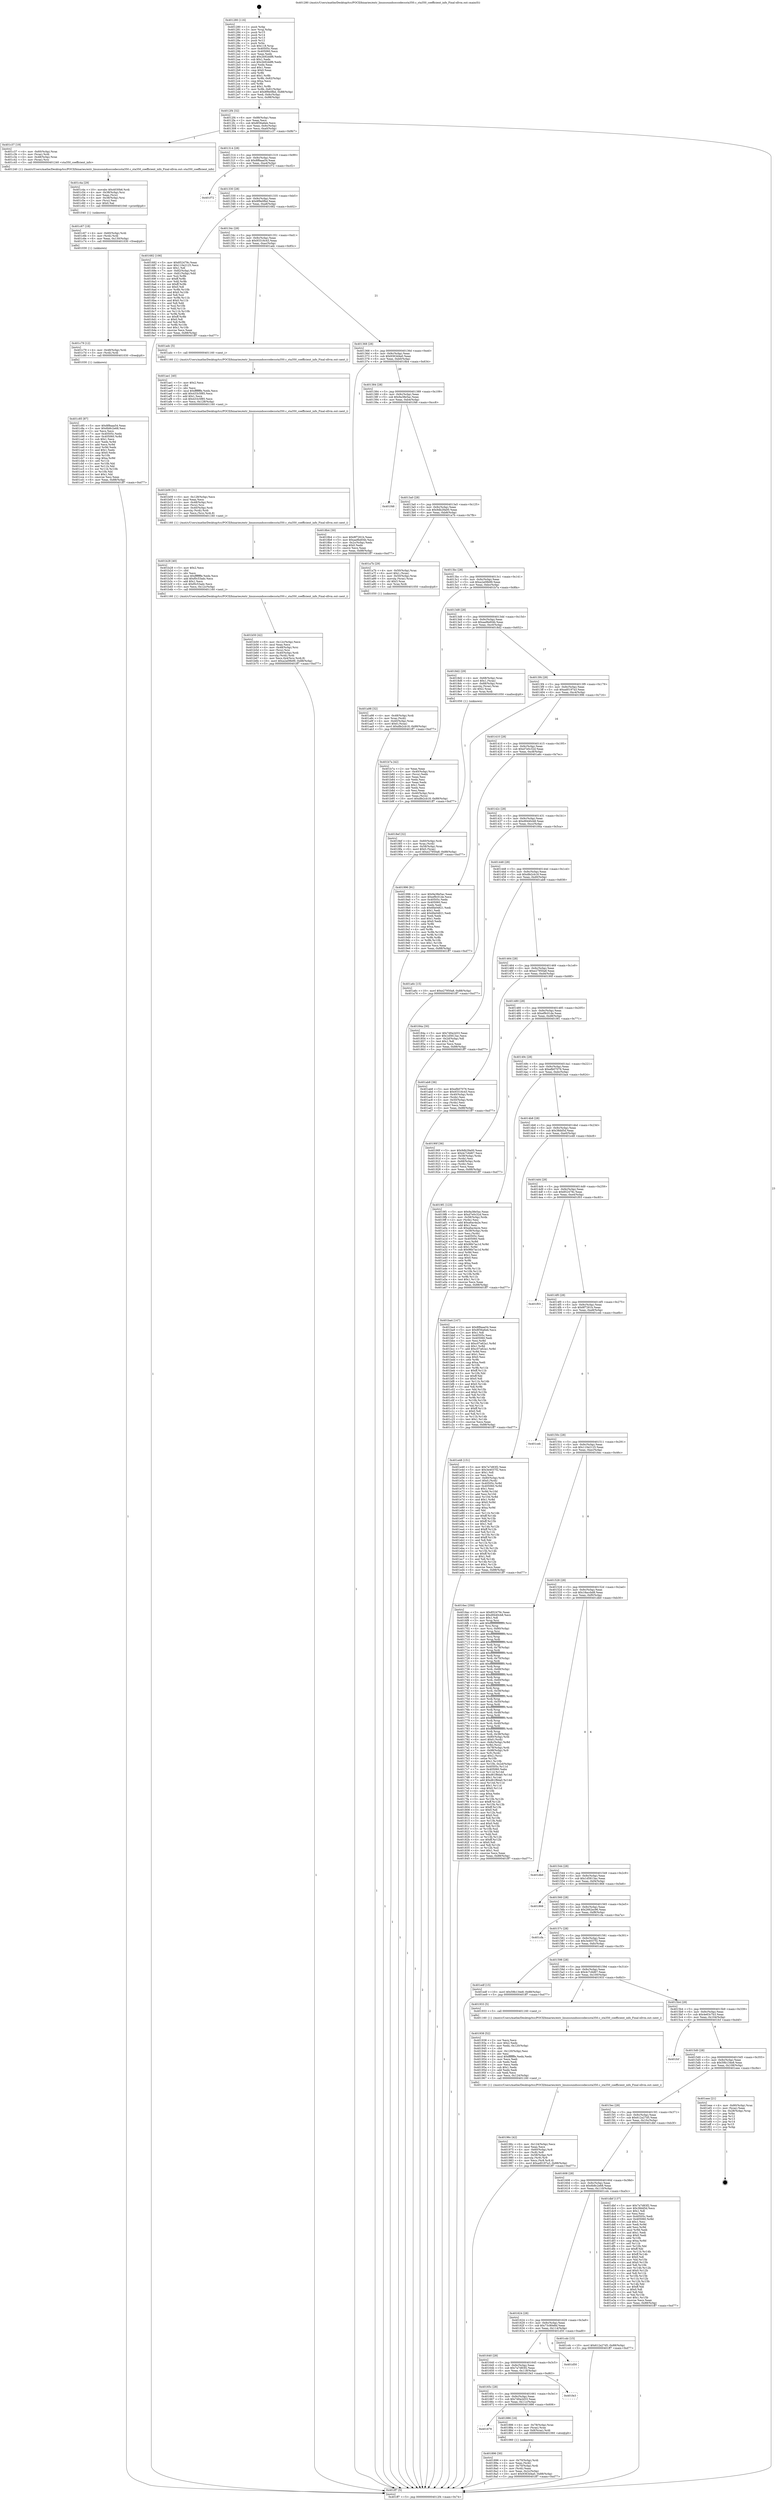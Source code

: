 digraph "0x401280" {
  label = "0x401280 (/mnt/c/Users/mathe/Desktop/tcc/POCII/binaries/extr_linuxsoundsoccodecssta350.c_sta350_coefficient_info_Final-ollvm.out::main(0))"
  labelloc = "t"
  node[shape=record]

  Entry [label="",width=0.3,height=0.3,shape=circle,fillcolor=black,style=filled]
  "0x4012f4" [label="{
     0x4012f4 [32]\l
     | [instrs]\l
     &nbsp;&nbsp;0x4012f4 \<+6\>: mov -0x88(%rbp),%eax\l
     &nbsp;&nbsp;0x4012fa \<+2\>: mov %eax,%ecx\l
     &nbsp;&nbsp;0x4012fc \<+6\>: sub $0x8f36a6eb,%ecx\l
     &nbsp;&nbsp;0x401302 \<+6\>: mov %eax,-0x9c(%rbp)\l
     &nbsp;&nbsp;0x401308 \<+6\>: mov %ecx,-0xa0(%rbp)\l
     &nbsp;&nbsp;0x40130e \<+6\>: je 0000000000401c37 \<main+0x9b7\>\l
  }"]
  "0x401c37" [label="{
     0x401c37 [19]\l
     | [instrs]\l
     &nbsp;&nbsp;0x401c37 \<+4\>: mov -0x60(%rbp),%rax\l
     &nbsp;&nbsp;0x401c3b \<+3\>: mov (%rax),%rdi\l
     &nbsp;&nbsp;0x401c3e \<+4\>: mov -0x48(%rbp),%rax\l
     &nbsp;&nbsp;0x401c42 \<+3\>: mov (%rax),%rsi\l
     &nbsp;&nbsp;0x401c45 \<+5\>: call 0000000000401240 \<sta350_coefficient_info\>\l
     | [calls]\l
     &nbsp;&nbsp;0x401240 \{1\} (/mnt/c/Users/mathe/Desktop/tcc/POCII/binaries/extr_linuxsoundsoccodecssta350.c_sta350_coefficient_info_Final-ollvm.out::sta350_coefficient_info)\l
  }"]
  "0x401314" [label="{
     0x401314 [28]\l
     | [instrs]\l
     &nbsp;&nbsp;0x401314 \<+5\>: jmp 0000000000401319 \<main+0x99\>\l
     &nbsp;&nbsp;0x401319 \<+6\>: mov -0x9c(%rbp),%eax\l
     &nbsp;&nbsp;0x40131f \<+5\>: sub $0x8f8aaa54,%eax\l
     &nbsp;&nbsp;0x401324 \<+6\>: mov %eax,-0xa4(%rbp)\l
     &nbsp;&nbsp;0x40132a \<+6\>: je 0000000000401f72 \<main+0xcf2\>\l
  }"]
  Exit [label="",width=0.3,height=0.3,shape=circle,fillcolor=black,style=filled,peripheries=2]
  "0x401f72" [label="{
     0x401f72\l
  }", style=dashed]
  "0x401330" [label="{
     0x401330 [28]\l
     | [instrs]\l
     &nbsp;&nbsp;0x401330 \<+5\>: jmp 0000000000401335 \<main+0xb5\>\l
     &nbsp;&nbsp;0x401335 \<+6\>: mov -0x9c(%rbp),%eax\l
     &nbsp;&nbsp;0x40133b \<+5\>: sub $0x8f9e0fbd,%eax\l
     &nbsp;&nbsp;0x401340 \<+6\>: mov %eax,-0xa8(%rbp)\l
     &nbsp;&nbsp;0x401346 \<+6\>: je 0000000000401682 \<main+0x402\>\l
  }"]
  "0x401c85" [label="{
     0x401c85 [87]\l
     | [instrs]\l
     &nbsp;&nbsp;0x401c85 \<+5\>: mov $0x8f8aaa54,%eax\l
     &nbsp;&nbsp;0x401c8a \<+5\>: mov $0x6b8c2e68,%esi\l
     &nbsp;&nbsp;0x401c8f \<+2\>: xor %ecx,%ecx\l
     &nbsp;&nbsp;0x401c91 \<+7\>: mov 0x40505c,%edx\l
     &nbsp;&nbsp;0x401c98 \<+8\>: mov 0x405060,%r8d\l
     &nbsp;&nbsp;0x401ca0 \<+3\>: sub $0x1,%ecx\l
     &nbsp;&nbsp;0x401ca3 \<+3\>: mov %edx,%r9d\l
     &nbsp;&nbsp;0x401ca6 \<+3\>: add %ecx,%r9d\l
     &nbsp;&nbsp;0x401ca9 \<+4\>: imul %r9d,%edx\l
     &nbsp;&nbsp;0x401cad \<+3\>: and $0x1,%edx\l
     &nbsp;&nbsp;0x401cb0 \<+3\>: cmp $0x0,%edx\l
     &nbsp;&nbsp;0x401cb3 \<+4\>: sete %r10b\l
     &nbsp;&nbsp;0x401cb7 \<+4\>: cmp $0xa,%r8d\l
     &nbsp;&nbsp;0x401cbb \<+4\>: setl %r11b\l
     &nbsp;&nbsp;0x401cbf \<+3\>: mov %r10b,%bl\l
     &nbsp;&nbsp;0x401cc2 \<+3\>: and %r11b,%bl\l
     &nbsp;&nbsp;0x401cc5 \<+3\>: xor %r11b,%r10b\l
     &nbsp;&nbsp;0x401cc8 \<+3\>: or %r10b,%bl\l
     &nbsp;&nbsp;0x401ccb \<+3\>: test $0x1,%bl\l
     &nbsp;&nbsp;0x401cce \<+3\>: cmovne %esi,%eax\l
     &nbsp;&nbsp;0x401cd1 \<+6\>: mov %eax,-0x88(%rbp)\l
     &nbsp;&nbsp;0x401cd7 \<+5\>: jmp 0000000000401ff7 \<main+0xd77\>\l
  }"]
  "0x401682" [label="{
     0x401682 [106]\l
     | [instrs]\l
     &nbsp;&nbsp;0x401682 \<+5\>: mov $0x852479c,%eax\l
     &nbsp;&nbsp;0x401687 \<+5\>: mov $0x110e2125,%ecx\l
     &nbsp;&nbsp;0x40168c \<+2\>: mov $0x1,%dl\l
     &nbsp;&nbsp;0x40168e \<+7\>: mov -0x82(%rbp),%sil\l
     &nbsp;&nbsp;0x401695 \<+7\>: mov -0x81(%rbp),%dil\l
     &nbsp;&nbsp;0x40169c \<+3\>: mov %sil,%r8b\l
     &nbsp;&nbsp;0x40169f \<+4\>: xor $0xff,%r8b\l
     &nbsp;&nbsp;0x4016a3 \<+3\>: mov %dil,%r9b\l
     &nbsp;&nbsp;0x4016a6 \<+4\>: xor $0xff,%r9b\l
     &nbsp;&nbsp;0x4016aa \<+3\>: xor $0x0,%dl\l
     &nbsp;&nbsp;0x4016ad \<+3\>: mov %r8b,%r10b\l
     &nbsp;&nbsp;0x4016b0 \<+4\>: and $0x0,%r10b\l
     &nbsp;&nbsp;0x4016b4 \<+3\>: and %dl,%sil\l
     &nbsp;&nbsp;0x4016b7 \<+3\>: mov %r9b,%r11b\l
     &nbsp;&nbsp;0x4016ba \<+4\>: and $0x0,%r11b\l
     &nbsp;&nbsp;0x4016be \<+3\>: and %dl,%dil\l
     &nbsp;&nbsp;0x4016c1 \<+3\>: or %sil,%r10b\l
     &nbsp;&nbsp;0x4016c4 \<+3\>: or %dil,%r11b\l
     &nbsp;&nbsp;0x4016c7 \<+3\>: xor %r11b,%r10b\l
     &nbsp;&nbsp;0x4016ca \<+3\>: or %r9b,%r8b\l
     &nbsp;&nbsp;0x4016cd \<+4\>: xor $0xff,%r8b\l
     &nbsp;&nbsp;0x4016d1 \<+3\>: or $0x0,%dl\l
     &nbsp;&nbsp;0x4016d4 \<+3\>: and %dl,%r8b\l
     &nbsp;&nbsp;0x4016d7 \<+3\>: or %r8b,%r10b\l
     &nbsp;&nbsp;0x4016da \<+4\>: test $0x1,%r10b\l
     &nbsp;&nbsp;0x4016de \<+3\>: cmovne %ecx,%eax\l
     &nbsp;&nbsp;0x4016e1 \<+6\>: mov %eax,-0x88(%rbp)\l
     &nbsp;&nbsp;0x4016e7 \<+5\>: jmp 0000000000401ff7 \<main+0xd77\>\l
  }"]
  "0x40134c" [label="{
     0x40134c [28]\l
     | [instrs]\l
     &nbsp;&nbsp;0x40134c \<+5\>: jmp 0000000000401351 \<main+0xd1\>\l
     &nbsp;&nbsp;0x401351 \<+6\>: mov -0x9c(%rbp),%eax\l
     &nbsp;&nbsp;0x401357 \<+5\>: sub $0x93316c43,%eax\l
     &nbsp;&nbsp;0x40135c \<+6\>: mov %eax,-0xac(%rbp)\l
     &nbsp;&nbsp;0x401362 \<+6\>: je 0000000000401adc \<main+0x85c\>\l
  }"]
  "0x401ff7" [label="{
     0x401ff7 [5]\l
     | [instrs]\l
     &nbsp;&nbsp;0x401ff7 \<+5\>: jmp 00000000004012f4 \<main+0x74\>\l
  }"]
  "0x401280" [label="{
     0x401280 [116]\l
     | [instrs]\l
     &nbsp;&nbsp;0x401280 \<+1\>: push %rbp\l
     &nbsp;&nbsp;0x401281 \<+3\>: mov %rsp,%rbp\l
     &nbsp;&nbsp;0x401284 \<+2\>: push %r15\l
     &nbsp;&nbsp;0x401286 \<+2\>: push %r14\l
     &nbsp;&nbsp;0x401288 \<+2\>: push %r13\l
     &nbsp;&nbsp;0x40128a \<+2\>: push %r12\l
     &nbsp;&nbsp;0x40128c \<+1\>: push %rbx\l
     &nbsp;&nbsp;0x40128d \<+7\>: sub $0x118,%rsp\l
     &nbsp;&nbsp;0x401294 \<+7\>: mov 0x40505c,%eax\l
     &nbsp;&nbsp;0x40129b \<+7\>: mov 0x405060,%ecx\l
     &nbsp;&nbsp;0x4012a2 \<+2\>: mov %eax,%edx\l
     &nbsp;&nbsp;0x4012a4 \<+6\>: add $0x2b92ddf6,%edx\l
     &nbsp;&nbsp;0x4012aa \<+3\>: sub $0x1,%edx\l
     &nbsp;&nbsp;0x4012ad \<+6\>: sub $0x2b92ddf6,%edx\l
     &nbsp;&nbsp;0x4012b3 \<+3\>: imul %edx,%eax\l
     &nbsp;&nbsp;0x4012b6 \<+3\>: and $0x1,%eax\l
     &nbsp;&nbsp;0x4012b9 \<+3\>: cmp $0x0,%eax\l
     &nbsp;&nbsp;0x4012bc \<+4\>: sete %r8b\l
     &nbsp;&nbsp;0x4012c0 \<+4\>: and $0x1,%r8b\l
     &nbsp;&nbsp;0x4012c4 \<+7\>: mov %r8b,-0x82(%rbp)\l
     &nbsp;&nbsp;0x4012cb \<+3\>: cmp $0xa,%ecx\l
     &nbsp;&nbsp;0x4012ce \<+4\>: setl %r8b\l
     &nbsp;&nbsp;0x4012d2 \<+4\>: and $0x1,%r8b\l
     &nbsp;&nbsp;0x4012d6 \<+7\>: mov %r8b,-0x81(%rbp)\l
     &nbsp;&nbsp;0x4012dd \<+10\>: movl $0x8f9e0fbd,-0x88(%rbp)\l
     &nbsp;&nbsp;0x4012e7 \<+6\>: mov %edi,-0x8c(%rbp)\l
     &nbsp;&nbsp;0x4012ed \<+7\>: mov %rsi,-0x98(%rbp)\l
  }"]
  "0x401c79" [label="{
     0x401c79 [12]\l
     | [instrs]\l
     &nbsp;&nbsp;0x401c79 \<+4\>: mov -0x48(%rbp),%rdi\l
     &nbsp;&nbsp;0x401c7d \<+3\>: mov (%rdi),%rdi\l
     &nbsp;&nbsp;0x401c80 \<+5\>: call 0000000000401030 \<free@plt\>\l
     | [calls]\l
     &nbsp;&nbsp;0x401030 \{1\} (unknown)\l
  }"]
  "0x401adc" [label="{
     0x401adc [5]\l
     | [instrs]\l
     &nbsp;&nbsp;0x401adc \<+5\>: call 0000000000401160 \<next_i\>\l
     | [calls]\l
     &nbsp;&nbsp;0x401160 \{1\} (/mnt/c/Users/mathe/Desktop/tcc/POCII/binaries/extr_linuxsoundsoccodecssta350.c_sta350_coefficient_info_Final-ollvm.out::next_i)\l
  }"]
  "0x401368" [label="{
     0x401368 [28]\l
     | [instrs]\l
     &nbsp;&nbsp;0x401368 \<+5\>: jmp 000000000040136d \<main+0xed\>\l
     &nbsp;&nbsp;0x40136d \<+6\>: mov -0x9c(%rbp),%eax\l
     &nbsp;&nbsp;0x401373 \<+5\>: sub $0x9363d4a0,%eax\l
     &nbsp;&nbsp;0x401378 \<+6\>: mov %eax,-0xb0(%rbp)\l
     &nbsp;&nbsp;0x40137e \<+6\>: je 00000000004018b4 \<main+0x634\>\l
  }"]
  "0x401c67" [label="{
     0x401c67 [18]\l
     | [instrs]\l
     &nbsp;&nbsp;0x401c67 \<+4\>: mov -0x60(%rbp),%rdi\l
     &nbsp;&nbsp;0x401c6b \<+3\>: mov (%rdi),%rdi\l
     &nbsp;&nbsp;0x401c6e \<+6\>: mov %eax,-0x130(%rbp)\l
     &nbsp;&nbsp;0x401c74 \<+5\>: call 0000000000401030 \<free@plt\>\l
     | [calls]\l
     &nbsp;&nbsp;0x401030 \{1\} (unknown)\l
  }"]
  "0x4018b4" [label="{
     0x4018b4 [30]\l
     | [instrs]\l
     &nbsp;&nbsp;0x4018b4 \<+5\>: mov $0x8f7261b,%eax\l
     &nbsp;&nbsp;0x4018b9 \<+5\>: mov $0xaa9bd04b,%ecx\l
     &nbsp;&nbsp;0x4018be \<+3\>: mov -0x2c(%rbp),%edx\l
     &nbsp;&nbsp;0x4018c1 \<+3\>: cmp $0x0,%edx\l
     &nbsp;&nbsp;0x4018c4 \<+3\>: cmove %ecx,%eax\l
     &nbsp;&nbsp;0x4018c7 \<+6\>: mov %eax,-0x88(%rbp)\l
     &nbsp;&nbsp;0x4018cd \<+5\>: jmp 0000000000401ff7 \<main+0xd77\>\l
  }"]
  "0x401384" [label="{
     0x401384 [28]\l
     | [instrs]\l
     &nbsp;&nbsp;0x401384 \<+5\>: jmp 0000000000401389 \<main+0x109\>\l
     &nbsp;&nbsp;0x401389 \<+6\>: mov -0x9c(%rbp),%eax\l
     &nbsp;&nbsp;0x40138f \<+5\>: sub $0x9a38e5ac,%eax\l
     &nbsp;&nbsp;0x401394 \<+6\>: mov %eax,-0xb4(%rbp)\l
     &nbsp;&nbsp;0x40139a \<+6\>: je 0000000000401f48 \<main+0xcc8\>\l
  }"]
  "0x401c4a" [label="{
     0x401c4a [29]\l
     | [instrs]\l
     &nbsp;&nbsp;0x401c4a \<+10\>: movabs $0x4030b6,%rdi\l
     &nbsp;&nbsp;0x401c54 \<+4\>: mov -0x38(%rbp),%rsi\l
     &nbsp;&nbsp;0x401c58 \<+2\>: mov %eax,(%rsi)\l
     &nbsp;&nbsp;0x401c5a \<+4\>: mov -0x38(%rbp),%rsi\l
     &nbsp;&nbsp;0x401c5e \<+2\>: mov (%rsi),%esi\l
     &nbsp;&nbsp;0x401c60 \<+2\>: mov $0x0,%al\l
     &nbsp;&nbsp;0x401c62 \<+5\>: call 0000000000401040 \<printf@plt\>\l
     | [calls]\l
     &nbsp;&nbsp;0x401040 \{1\} (unknown)\l
  }"]
  "0x401f48" [label="{
     0x401f48\l
  }", style=dashed]
  "0x4013a0" [label="{
     0x4013a0 [28]\l
     | [instrs]\l
     &nbsp;&nbsp;0x4013a0 \<+5\>: jmp 00000000004013a5 \<main+0x125\>\l
     &nbsp;&nbsp;0x4013a5 \<+6\>: mov -0x9c(%rbp),%eax\l
     &nbsp;&nbsp;0x4013ab \<+5\>: sub $0x9db29a00,%eax\l
     &nbsp;&nbsp;0x4013b0 \<+6\>: mov %eax,-0xb8(%rbp)\l
     &nbsp;&nbsp;0x4013b6 \<+6\>: je 0000000000401a7b \<main+0x7fb\>\l
  }"]
  "0x401b50" [label="{
     0x401b50 [42]\l
     | [instrs]\l
     &nbsp;&nbsp;0x401b50 \<+6\>: mov -0x12c(%rbp),%ecx\l
     &nbsp;&nbsp;0x401b56 \<+3\>: imul %eax,%ecx\l
     &nbsp;&nbsp;0x401b59 \<+4\>: mov -0x48(%rbp),%rsi\l
     &nbsp;&nbsp;0x401b5d \<+3\>: mov (%rsi),%rsi\l
     &nbsp;&nbsp;0x401b60 \<+4\>: mov -0x40(%rbp),%rdi\l
     &nbsp;&nbsp;0x401b64 \<+3\>: movslq (%rdi),%rdi\l
     &nbsp;&nbsp;0x401b67 \<+4\>: mov %ecx,0x4(%rsi,%rdi,8)\l
     &nbsp;&nbsp;0x401b6b \<+10\>: movl $0xa2a09b99,-0x88(%rbp)\l
     &nbsp;&nbsp;0x401b75 \<+5\>: jmp 0000000000401ff7 \<main+0xd77\>\l
  }"]
  "0x401a7b" [label="{
     0x401a7b [29]\l
     | [instrs]\l
     &nbsp;&nbsp;0x401a7b \<+4\>: mov -0x50(%rbp),%rax\l
     &nbsp;&nbsp;0x401a7f \<+6\>: movl $0x1,(%rax)\l
     &nbsp;&nbsp;0x401a85 \<+4\>: mov -0x50(%rbp),%rax\l
     &nbsp;&nbsp;0x401a89 \<+3\>: movslq (%rax),%rax\l
     &nbsp;&nbsp;0x401a8c \<+4\>: shl $0x3,%rax\l
     &nbsp;&nbsp;0x401a90 \<+3\>: mov %rax,%rdi\l
     &nbsp;&nbsp;0x401a93 \<+5\>: call 0000000000401050 \<malloc@plt\>\l
     | [calls]\l
     &nbsp;&nbsp;0x401050 \{1\} (unknown)\l
  }"]
  "0x4013bc" [label="{
     0x4013bc [28]\l
     | [instrs]\l
     &nbsp;&nbsp;0x4013bc \<+5\>: jmp 00000000004013c1 \<main+0x141\>\l
     &nbsp;&nbsp;0x4013c1 \<+6\>: mov -0x9c(%rbp),%eax\l
     &nbsp;&nbsp;0x4013c7 \<+5\>: sub $0xa2a09b99,%eax\l
     &nbsp;&nbsp;0x4013cc \<+6\>: mov %eax,-0xbc(%rbp)\l
     &nbsp;&nbsp;0x4013d2 \<+6\>: je 0000000000401b7a \<main+0x8fa\>\l
  }"]
  "0x401b28" [label="{
     0x401b28 [40]\l
     | [instrs]\l
     &nbsp;&nbsp;0x401b28 \<+5\>: mov $0x2,%ecx\l
     &nbsp;&nbsp;0x401b2d \<+1\>: cltd\l
     &nbsp;&nbsp;0x401b2e \<+2\>: idiv %ecx\l
     &nbsp;&nbsp;0x401b30 \<+6\>: imul $0xfffffffe,%edx,%ecx\l
     &nbsp;&nbsp;0x401b36 \<+6\>: add $0xf0c53adc,%ecx\l
     &nbsp;&nbsp;0x401b3c \<+3\>: add $0x1,%ecx\l
     &nbsp;&nbsp;0x401b3f \<+6\>: sub $0xf0c53adc,%ecx\l
     &nbsp;&nbsp;0x401b45 \<+6\>: mov %ecx,-0x12c(%rbp)\l
     &nbsp;&nbsp;0x401b4b \<+5\>: call 0000000000401160 \<next_i\>\l
     | [calls]\l
     &nbsp;&nbsp;0x401160 \{1\} (/mnt/c/Users/mathe/Desktop/tcc/POCII/binaries/extr_linuxsoundsoccodecssta350.c_sta350_coefficient_info_Final-ollvm.out::next_i)\l
  }"]
  "0x401b7a" [label="{
     0x401b7a [42]\l
     | [instrs]\l
     &nbsp;&nbsp;0x401b7a \<+2\>: xor %eax,%eax\l
     &nbsp;&nbsp;0x401b7c \<+4\>: mov -0x40(%rbp),%rcx\l
     &nbsp;&nbsp;0x401b80 \<+2\>: mov (%rcx),%edx\l
     &nbsp;&nbsp;0x401b82 \<+2\>: mov %eax,%esi\l
     &nbsp;&nbsp;0x401b84 \<+2\>: sub %edx,%esi\l
     &nbsp;&nbsp;0x401b86 \<+2\>: mov %eax,%edx\l
     &nbsp;&nbsp;0x401b88 \<+3\>: sub $0x1,%edx\l
     &nbsp;&nbsp;0x401b8b \<+2\>: add %edx,%esi\l
     &nbsp;&nbsp;0x401b8d \<+2\>: sub %esi,%eax\l
     &nbsp;&nbsp;0x401b8f \<+4\>: mov -0x40(%rbp),%rcx\l
     &nbsp;&nbsp;0x401b93 \<+2\>: mov %eax,(%rcx)\l
     &nbsp;&nbsp;0x401b95 \<+10\>: movl $0xdfe2cb18,-0x88(%rbp)\l
     &nbsp;&nbsp;0x401b9f \<+5\>: jmp 0000000000401ff7 \<main+0xd77\>\l
  }"]
  "0x4013d8" [label="{
     0x4013d8 [28]\l
     | [instrs]\l
     &nbsp;&nbsp;0x4013d8 \<+5\>: jmp 00000000004013dd \<main+0x15d\>\l
     &nbsp;&nbsp;0x4013dd \<+6\>: mov -0x9c(%rbp),%eax\l
     &nbsp;&nbsp;0x4013e3 \<+5\>: sub $0xaa9bd04b,%eax\l
     &nbsp;&nbsp;0x4013e8 \<+6\>: mov %eax,-0xc0(%rbp)\l
     &nbsp;&nbsp;0x4013ee \<+6\>: je 00000000004018d2 \<main+0x652\>\l
  }"]
  "0x401b09" [label="{
     0x401b09 [31]\l
     | [instrs]\l
     &nbsp;&nbsp;0x401b09 \<+6\>: mov -0x128(%rbp),%ecx\l
     &nbsp;&nbsp;0x401b0f \<+3\>: imul %eax,%ecx\l
     &nbsp;&nbsp;0x401b12 \<+4\>: mov -0x48(%rbp),%rsi\l
     &nbsp;&nbsp;0x401b16 \<+3\>: mov (%rsi),%rsi\l
     &nbsp;&nbsp;0x401b19 \<+4\>: mov -0x40(%rbp),%rdi\l
     &nbsp;&nbsp;0x401b1d \<+3\>: movslq (%rdi),%rdi\l
     &nbsp;&nbsp;0x401b20 \<+3\>: mov %ecx,(%rsi,%rdi,8)\l
     &nbsp;&nbsp;0x401b23 \<+5\>: call 0000000000401160 \<next_i\>\l
     | [calls]\l
     &nbsp;&nbsp;0x401160 \{1\} (/mnt/c/Users/mathe/Desktop/tcc/POCII/binaries/extr_linuxsoundsoccodecssta350.c_sta350_coefficient_info_Final-ollvm.out::next_i)\l
  }"]
  "0x4018d2" [label="{
     0x4018d2 [29]\l
     | [instrs]\l
     &nbsp;&nbsp;0x4018d2 \<+4\>: mov -0x68(%rbp),%rax\l
     &nbsp;&nbsp;0x4018d6 \<+6\>: movl $0x1,(%rax)\l
     &nbsp;&nbsp;0x4018dc \<+4\>: mov -0x68(%rbp),%rax\l
     &nbsp;&nbsp;0x4018e0 \<+3\>: movslq (%rax),%rax\l
     &nbsp;&nbsp;0x4018e3 \<+4\>: shl $0x2,%rax\l
     &nbsp;&nbsp;0x4018e7 \<+3\>: mov %rax,%rdi\l
     &nbsp;&nbsp;0x4018ea \<+5\>: call 0000000000401050 \<malloc@plt\>\l
     | [calls]\l
     &nbsp;&nbsp;0x401050 \{1\} (unknown)\l
  }"]
  "0x4013f4" [label="{
     0x4013f4 [28]\l
     | [instrs]\l
     &nbsp;&nbsp;0x4013f4 \<+5\>: jmp 00000000004013f9 \<main+0x179\>\l
     &nbsp;&nbsp;0x4013f9 \<+6\>: mov -0x9c(%rbp),%eax\l
     &nbsp;&nbsp;0x4013ff \<+5\>: sub $0xad0197a3,%eax\l
     &nbsp;&nbsp;0x401404 \<+6\>: mov %eax,-0xc4(%rbp)\l
     &nbsp;&nbsp;0x40140a \<+6\>: je 0000000000401996 \<main+0x716\>\l
  }"]
  "0x401ae1" [label="{
     0x401ae1 [40]\l
     | [instrs]\l
     &nbsp;&nbsp;0x401ae1 \<+5\>: mov $0x2,%ecx\l
     &nbsp;&nbsp;0x401ae6 \<+1\>: cltd\l
     &nbsp;&nbsp;0x401ae7 \<+2\>: idiv %ecx\l
     &nbsp;&nbsp;0x401ae9 \<+6\>: imul $0xfffffffe,%edx,%ecx\l
     &nbsp;&nbsp;0x401aef \<+6\>: add $0x433c5f85,%ecx\l
     &nbsp;&nbsp;0x401af5 \<+3\>: add $0x1,%ecx\l
     &nbsp;&nbsp;0x401af8 \<+6\>: sub $0x433c5f85,%ecx\l
     &nbsp;&nbsp;0x401afe \<+6\>: mov %ecx,-0x128(%rbp)\l
     &nbsp;&nbsp;0x401b04 \<+5\>: call 0000000000401160 \<next_i\>\l
     | [calls]\l
     &nbsp;&nbsp;0x401160 \{1\} (/mnt/c/Users/mathe/Desktop/tcc/POCII/binaries/extr_linuxsoundsoccodecssta350.c_sta350_coefficient_info_Final-ollvm.out::next_i)\l
  }"]
  "0x401996" [label="{
     0x401996 [91]\l
     | [instrs]\l
     &nbsp;&nbsp;0x401996 \<+5\>: mov $0x9a38e5ac,%eax\l
     &nbsp;&nbsp;0x40199b \<+5\>: mov $0xef9c01de,%ecx\l
     &nbsp;&nbsp;0x4019a0 \<+7\>: mov 0x40505c,%edx\l
     &nbsp;&nbsp;0x4019a7 \<+7\>: mov 0x405060,%esi\l
     &nbsp;&nbsp;0x4019ae \<+2\>: mov %edx,%edi\l
     &nbsp;&nbsp;0x4019b0 \<+6\>: sub $0x6fa04821,%edi\l
     &nbsp;&nbsp;0x4019b6 \<+3\>: sub $0x1,%edi\l
     &nbsp;&nbsp;0x4019b9 \<+6\>: add $0x6fa04821,%edi\l
     &nbsp;&nbsp;0x4019bf \<+3\>: imul %edi,%edx\l
     &nbsp;&nbsp;0x4019c2 \<+3\>: and $0x1,%edx\l
     &nbsp;&nbsp;0x4019c5 \<+3\>: cmp $0x0,%edx\l
     &nbsp;&nbsp;0x4019c8 \<+4\>: sete %r8b\l
     &nbsp;&nbsp;0x4019cc \<+3\>: cmp $0xa,%esi\l
     &nbsp;&nbsp;0x4019cf \<+4\>: setl %r9b\l
     &nbsp;&nbsp;0x4019d3 \<+3\>: mov %r8b,%r10b\l
     &nbsp;&nbsp;0x4019d6 \<+3\>: and %r9b,%r10b\l
     &nbsp;&nbsp;0x4019d9 \<+3\>: xor %r9b,%r8b\l
     &nbsp;&nbsp;0x4019dc \<+3\>: or %r8b,%r10b\l
     &nbsp;&nbsp;0x4019df \<+4\>: test $0x1,%r10b\l
     &nbsp;&nbsp;0x4019e3 \<+3\>: cmovne %ecx,%eax\l
     &nbsp;&nbsp;0x4019e6 \<+6\>: mov %eax,-0x88(%rbp)\l
     &nbsp;&nbsp;0x4019ec \<+5\>: jmp 0000000000401ff7 \<main+0xd77\>\l
  }"]
  "0x401410" [label="{
     0x401410 [28]\l
     | [instrs]\l
     &nbsp;&nbsp;0x401410 \<+5\>: jmp 0000000000401415 \<main+0x195\>\l
     &nbsp;&nbsp;0x401415 \<+6\>: mov -0x9c(%rbp),%eax\l
     &nbsp;&nbsp;0x40141b \<+5\>: sub $0xd7e0c32d,%eax\l
     &nbsp;&nbsp;0x401420 \<+6\>: mov %eax,-0xc8(%rbp)\l
     &nbsp;&nbsp;0x401426 \<+6\>: je 0000000000401a6c \<main+0x7ec\>\l
  }"]
  "0x401a98" [label="{
     0x401a98 [32]\l
     | [instrs]\l
     &nbsp;&nbsp;0x401a98 \<+4\>: mov -0x48(%rbp),%rdi\l
     &nbsp;&nbsp;0x401a9c \<+3\>: mov %rax,(%rdi)\l
     &nbsp;&nbsp;0x401a9f \<+4\>: mov -0x40(%rbp),%rax\l
     &nbsp;&nbsp;0x401aa3 \<+6\>: movl $0x0,(%rax)\l
     &nbsp;&nbsp;0x401aa9 \<+10\>: movl $0xdfe2cb18,-0x88(%rbp)\l
     &nbsp;&nbsp;0x401ab3 \<+5\>: jmp 0000000000401ff7 \<main+0xd77\>\l
  }"]
  "0x401a6c" [label="{
     0x401a6c [15]\l
     | [instrs]\l
     &nbsp;&nbsp;0x401a6c \<+10\>: movl $0xe27950a8,-0x88(%rbp)\l
     &nbsp;&nbsp;0x401a76 \<+5\>: jmp 0000000000401ff7 \<main+0xd77\>\l
  }"]
  "0x40142c" [label="{
     0x40142c [28]\l
     | [instrs]\l
     &nbsp;&nbsp;0x40142c \<+5\>: jmp 0000000000401431 \<main+0x1b1\>\l
     &nbsp;&nbsp;0x401431 \<+6\>: mov -0x9c(%rbp),%eax\l
     &nbsp;&nbsp;0x401437 \<+5\>: sub $0xd9440cb8,%eax\l
     &nbsp;&nbsp;0x40143c \<+6\>: mov %eax,-0xcc(%rbp)\l
     &nbsp;&nbsp;0x401442 \<+6\>: je 000000000040184a \<main+0x5ca\>\l
  }"]
  "0x40196c" [label="{
     0x40196c [42]\l
     | [instrs]\l
     &nbsp;&nbsp;0x40196c \<+6\>: mov -0x124(%rbp),%ecx\l
     &nbsp;&nbsp;0x401972 \<+3\>: imul %eax,%ecx\l
     &nbsp;&nbsp;0x401975 \<+4\>: mov -0x60(%rbp),%r8\l
     &nbsp;&nbsp;0x401979 \<+3\>: mov (%r8),%r8\l
     &nbsp;&nbsp;0x40197c \<+4\>: mov -0x58(%rbp),%r9\l
     &nbsp;&nbsp;0x401980 \<+3\>: movslq (%r9),%r9\l
     &nbsp;&nbsp;0x401983 \<+4\>: mov %ecx,(%r8,%r9,4)\l
     &nbsp;&nbsp;0x401987 \<+10\>: movl $0xad0197a3,-0x88(%rbp)\l
     &nbsp;&nbsp;0x401991 \<+5\>: jmp 0000000000401ff7 \<main+0xd77\>\l
  }"]
  "0x40184a" [label="{
     0x40184a [30]\l
     | [instrs]\l
     &nbsp;&nbsp;0x40184a \<+5\>: mov $0x7d0a2d33,%eax\l
     &nbsp;&nbsp;0x40184f \<+5\>: mov $0x1d5813ac,%ecx\l
     &nbsp;&nbsp;0x401854 \<+3\>: mov -0x2d(%rbp),%dl\l
     &nbsp;&nbsp;0x401857 \<+3\>: test $0x1,%dl\l
     &nbsp;&nbsp;0x40185a \<+3\>: cmovne %ecx,%eax\l
     &nbsp;&nbsp;0x40185d \<+6\>: mov %eax,-0x88(%rbp)\l
     &nbsp;&nbsp;0x401863 \<+5\>: jmp 0000000000401ff7 \<main+0xd77\>\l
  }"]
  "0x401448" [label="{
     0x401448 [28]\l
     | [instrs]\l
     &nbsp;&nbsp;0x401448 \<+5\>: jmp 000000000040144d \<main+0x1cd\>\l
     &nbsp;&nbsp;0x40144d \<+6\>: mov -0x9c(%rbp),%eax\l
     &nbsp;&nbsp;0x401453 \<+5\>: sub $0xdfe2cb18,%eax\l
     &nbsp;&nbsp;0x401458 \<+6\>: mov %eax,-0xd0(%rbp)\l
     &nbsp;&nbsp;0x40145e \<+6\>: je 0000000000401ab8 \<main+0x838\>\l
  }"]
  "0x401938" [label="{
     0x401938 [52]\l
     | [instrs]\l
     &nbsp;&nbsp;0x401938 \<+2\>: xor %ecx,%ecx\l
     &nbsp;&nbsp;0x40193a \<+5\>: mov $0x2,%edx\l
     &nbsp;&nbsp;0x40193f \<+6\>: mov %edx,-0x120(%rbp)\l
     &nbsp;&nbsp;0x401945 \<+1\>: cltd\l
     &nbsp;&nbsp;0x401946 \<+6\>: mov -0x120(%rbp),%esi\l
     &nbsp;&nbsp;0x40194c \<+2\>: idiv %esi\l
     &nbsp;&nbsp;0x40194e \<+6\>: imul $0xfffffffe,%edx,%edx\l
     &nbsp;&nbsp;0x401954 \<+2\>: mov %ecx,%edi\l
     &nbsp;&nbsp;0x401956 \<+2\>: sub %edx,%edi\l
     &nbsp;&nbsp;0x401958 \<+2\>: mov %ecx,%edx\l
     &nbsp;&nbsp;0x40195a \<+3\>: sub $0x1,%edx\l
     &nbsp;&nbsp;0x40195d \<+2\>: add %edx,%edi\l
     &nbsp;&nbsp;0x40195f \<+2\>: sub %edi,%ecx\l
     &nbsp;&nbsp;0x401961 \<+6\>: mov %ecx,-0x124(%rbp)\l
     &nbsp;&nbsp;0x401967 \<+5\>: call 0000000000401160 \<next_i\>\l
     | [calls]\l
     &nbsp;&nbsp;0x401160 \{1\} (/mnt/c/Users/mathe/Desktop/tcc/POCII/binaries/extr_linuxsoundsoccodecssta350.c_sta350_coefficient_info_Final-ollvm.out::next_i)\l
  }"]
  "0x401ab8" [label="{
     0x401ab8 [36]\l
     | [instrs]\l
     &nbsp;&nbsp;0x401ab8 \<+5\>: mov $0xefb07076,%eax\l
     &nbsp;&nbsp;0x401abd \<+5\>: mov $0x93316c43,%ecx\l
     &nbsp;&nbsp;0x401ac2 \<+4\>: mov -0x40(%rbp),%rdx\l
     &nbsp;&nbsp;0x401ac6 \<+2\>: mov (%rdx),%esi\l
     &nbsp;&nbsp;0x401ac8 \<+4\>: mov -0x50(%rbp),%rdx\l
     &nbsp;&nbsp;0x401acc \<+2\>: cmp (%rdx),%esi\l
     &nbsp;&nbsp;0x401ace \<+3\>: cmovl %ecx,%eax\l
     &nbsp;&nbsp;0x401ad1 \<+6\>: mov %eax,-0x88(%rbp)\l
     &nbsp;&nbsp;0x401ad7 \<+5\>: jmp 0000000000401ff7 \<main+0xd77\>\l
  }"]
  "0x401464" [label="{
     0x401464 [28]\l
     | [instrs]\l
     &nbsp;&nbsp;0x401464 \<+5\>: jmp 0000000000401469 \<main+0x1e9\>\l
     &nbsp;&nbsp;0x401469 \<+6\>: mov -0x9c(%rbp),%eax\l
     &nbsp;&nbsp;0x40146f \<+5\>: sub $0xe27950a8,%eax\l
     &nbsp;&nbsp;0x401474 \<+6\>: mov %eax,-0xd4(%rbp)\l
     &nbsp;&nbsp;0x40147a \<+6\>: je 000000000040190f \<main+0x68f\>\l
  }"]
  "0x4018ef" [label="{
     0x4018ef [32]\l
     | [instrs]\l
     &nbsp;&nbsp;0x4018ef \<+4\>: mov -0x60(%rbp),%rdi\l
     &nbsp;&nbsp;0x4018f3 \<+3\>: mov %rax,(%rdi)\l
     &nbsp;&nbsp;0x4018f6 \<+4\>: mov -0x58(%rbp),%rax\l
     &nbsp;&nbsp;0x4018fa \<+6\>: movl $0x0,(%rax)\l
     &nbsp;&nbsp;0x401900 \<+10\>: movl $0xe27950a8,-0x88(%rbp)\l
     &nbsp;&nbsp;0x40190a \<+5\>: jmp 0000000000401ff7 \<main+0xd77\>\l
  }"]
  "0x40190f" [label="{
     0x40190f [36]\l
     | [instrs]\l
     &nbsp;&nbsp;0x40190f \<+5\>: mov $0x9db29a00,%eax\l
     &nbsp;&nbsp;0x401914 \<+5\>: mov $0x4c7c6d67,%ecx\l
     &nbsp;&nbsp;0x401919 \<+4\>: mov -0x58(%rbp),%rdx\l
     &nbsp;&nbsp;0x40191d \<+2\>: mov (%rdx),%esi\l
     &nbsp;&nbsp;0x40191f \<+4\>: mov -0x68(%rbp),%rdx\l
     &nbsp;&nbsp;0x401923 \<+2\>: cmp (%rdx),%esi\l
     &nbsp;&nbsp;0x401925 \<+3\>: cmovl %ecx,%eax\l
     &nbsp;&nbsp;0x401928 \<+6\>: mov %eax,-0x88(%rbp)\l
     &nbsp;&nbsp;0x40192e \<+5\>: jmp 0000000000401ff7 \<main+0xd77\>\l
  }"]
  "0x401480" [label="{
     0x401480 [28]\l
     | [instrs]\l
     &nbsp;&nbsp;0x401480 \<+5\>: jmp 0000000000401485 \<main+0x205\>\l
     &nbsp;&nbsp;0x401485 \<+6\>: mov -0x9c(%rbp),%eax\l
     &nbsp;&nbsp;0x40148b \<+5\>: sub $0xef9c01de,%eax\l
     &nbsp;&nbsp;0x401490 \<+6\>: mov %eax,-0xd8(%rbp)\l
     &nbsp;&nbsp;0x401496 \<+6\>: je 00000000004019f1 \<main+0x771\>\l
  }"]
  "0x401896" [label="{
     0x401896 [30]\l
     | [instrs]\l
     &nbsp;&nbsp;0x401896 \<+4\>: mov -0x70(%rbp),%rdi\l
     &nbsp;&nbsp;0x40189a \<+2\>: mov %eax,(%rdi)\l
     &nbsp;&nbsp;0x40189c \<+4\>: mov -0x70(%rbp),%rdi\l
     &nbsp;&nbsp;0x4018a0 \<+2\>: mov (%rdi),%eax\l
     &nbsp;&nbsp;0x4018a2 \<+3\>: mov %eax,-0x2c(%rbp)\l
     &nbsp;&nbsp;0x4018a5 \<+10\>: movl $0x9363d4a0,-0x88(%rbp)\l
     &nbsp;&nbsp;0x4018af \<+5\>: jmp 0000000000401ff7 \<main+0xd77\>\l
  }"]
  "0x4019f1" [label="{
     0x4019f1 [123]\l
     | [instrs]\l
     &nbsp;&nbsp;0x4019f1 \<+5\>: mov $0x9a38e5ac,%eax\l
     &nbsp;&nbsp;0x4019f6 \<+5\>: mov $0xd7e0c32d,%ecx\l
     &nbsp;&nbsp;0x4019fb \<+4\>: mov -0x58(%rbp),%rdx\l
     &nbsp;&nbsp;0x4019ff \<+2\>: mov (%rdx),%esi\l
     &nbsp;&nbsp;0x401a01 \<+6\>: add $0xa6ac4a2e,%esi\l
     &nbsp;&nbsp;0x401a07 \<+3\>: add $0x1,%esi\l
     &nbsp;&nbsp;0x401a0a \<+6\>: sub $0xa6ac4a2e,%esi\l
     &nbsp;&nbsp;0x401a10 \<+4\>: mov -0x58(%rbp),%rdx\l
     &nbsp;&nbsp;0x401a14 \<+2\>: mov %esi,(%rdx)\l
     &nbsp;&nbsp;0x401a16 \<+7\>: mov 0x40505c,%esi\l
     &nbsp;&nbsp;0x401a1d \<+7\>: mov 0x405060,%edi\l
     &nbsp;&nbsp;0x401a24 \<+3\>: mov %esi,%r8d\l
     &nbsp;&nbsp;0x401a27 \<+7\>: add $0x96b7ac1d,%r8d\l
     &nbsp;&nbsp;0x401a2e \<+4\>: sub $0x1,%r8d\l
     &nbsp;&nbsp;0x401a32 \<+7\>: sub $0x96b7ac1d,%r8d\l
     &nbsp;&nbsp;0x401a39 \<+4\>: imul %r8d,%esi\l
     &nbsp;&nbsp;0x401a3d \<+3\>: and $0x1,%esi\l
     &nbsp;&nbsp;0x401a40 \<+3\>: cmp $0x0,%esi\l
     &nbsp;&nbsp;0x401a43 \<+4\>: sete %r9b\l
     &nbsp;&nbsp;0x401a47 \<+3\>: cmp $0xa,%edi\l
     &nbsp;&nbsp;0x401a4a \<+4\>: setl %r10b\l
     &nbsp;&nbsp;0x401a4e \<+3\>: mov %r9b,%r11b\l
     &nbsp;&nbsp;0x401a51 \<+3\>: and %r10b,%r11b\l
     &nbsp;&nbsp;0x401a54 \<+3\>: xor %r10b,%r9b\l
     &nbsp;&nbsp;0x401a57 \<+3\>: or %r9b,%r11b\l
     &nbsp;&nbsp;0x401a5a \<+4\>: test $0x1,%r11b\l
     &nbsp;&nbsp;0x401a5e \<+3\>: cmovne %ecx,%eax\l
     &nbsp;&nbsp;0x401a61 \<+6\>: mov %eax,-0x88(%rbp)\l
     &nbsp;&nbsp;0x401a67 \<+5\>: jmp 0000000000401ff7 \<main+0xd77\>\l
  }"]
  "0x40149c" [label="{
     0x40149c [28]\l
     | [instrs]\l
     &nbsp;&nbsp;0x40149c \<+5\>: jmp 00000000004014a1 \<main+0x221\>\l
     &nbsp;&nbsp;0x4014a1 \<+6\>: mov -0x9c(%rbp),%eax\l
     &nbsp;&nbsp;0x4014a7 \<+5\>: sub $0xefb07076,%eax\l
     &nbsp;&nbsp;0x4014ac \<+6\>: mov %eax,-0xdc(%rbp)\l
     &nbsp;&nbsp;0x4014b2 \<+6\>: je 0000000000401ba4 \<main+0x924\>\l
  }"]
  "0x401678" [label="{
     0x401678\l
  }", style=dashed]
  "0x401ba4" [label="{
     0x401ba4 [147]\l
     | [instrs]\l
     &nbsp;&nbsp;0x401ba4 \<+5\>: mov $0x8f8aaa54,%eax\l
     &nbsp;&nbsp;0x401ba9 \<+5\>: mov $0x8f36a6eb,%ecx\l
     &nbsp;&nbsp;0x401bae \<+2\>: mov $0x1,%dl\l
     &nbsp;&nbsp;0x401bb0 \<+7\>: mov 0x40505c,%esi\l
     &nbsp;&nbsp;0x401bb7 \<+7\>: mov 0x405060,%edi\l
     &nbsp;&nbsp;0x401bbe \<+3\>: mov %esi,%r8d\l
     &nbsp;&nbsp;0x401bc1 \<+7\>: sub $0xc07a62a1,%r8d\l
     &nbsp;&nbsp;0x401bc8 \<+4\>: sub $0x1,%r8d\l
     &nbsp;&nbsp;0x401bcc \<+7\>: add $0xc07a62a1,%r8d\l
     &nbsp;&nbsp;0x401bd3 \<+4\>: imul %r8d,%esi\l
     &nbsp;&nbsp;0x401bd7 \<+3\>: and $0x1,%esi\l
     &nbsp;&nbsp;0x401bda \<+3\>: cmp $0x0,%esi\l
     &nbsp;&nbsp;0x401bdd \<+4\>: sete %r9b\l
     &nbsp;&nbsp;0x401be1 \<+3\>: cmp $0xa,%edi\l
     &nbsp;&nbsp;0x401be4 \<+4\>: setl %r10b\l
     &nbsp;&nbsp;0x401be8 \<+3\>: mov %r9b,%r11b\l
     &nbsp;&nbsp;0x401beb \<+4\>: xor $0xff,%r11b\l
     &nbsp;&nbsp;0x401bef \<+3\>: mov %r10b,%bl\l
     &nbsp;&nbsp;0x401bf2 \<+3\>: xor $0xff,%bl\l
     &nbsp;&nbsp;0x401bf5 \<+3\>: xor $0x0,%dl\l
     &nbsp;&nbsp;0x401bf8 \<+3\>: mov %r11b,%r14b\l
     &nbsp;&nbsp;0x401bfb \<+4\>: and $0x0,%r14b\l
     &nbsp;&nbsp;0x401bff \<+3\>: and %dl,%r9b\l
     &nbsp;&nbsp;0x401c02 \<+3\>: mov %bl,%r15b\l
     &nbsp;&nbsp;0x401c05 \<+4\>: and $0x0,%r15b\l
     &nbsp;&nbsp;0x401c09 \<+3\>: and %dl,%r10b\l
     &nbsp;&nbsp;0x401c0c \<+3\>: or %r9b,%r14b\l
     &nbsp;&nbsp;0x401c0f \<+3\>: or %r10b,%r15b\l
     &nbsp;&nbsp;0x401c12 \<+3\>: xor %r15b,%r14b\l
     &nbsp;&nbsp;0x401c15 \<+3\>: or %bl,%r11b\l
     &nbsp;&nbsp;0x401c18 \<+4\>: xor $0xff,%r11b\l
     &nbsp;&nbsp;0x401c1c \<+3\>: or $0x0,%dl\l
     &nbsp;&nbsp;0x401c1f \<+3\>: and %dl,%r11b\l
     &nbsp;&nbsp;0x401c22 \<+3\>: or %r11b,%r14b\l
     &nbsp;&nbsp;0x401c25 \<+4\>: test $0x1,%r14b\l
     &nbsp;&nbsp;0x401c29 \<+3\>: cmovne %ecx,%eax\l
     &nbsp;&nbsp;0x401c2c \<+6\>: mov %eax,-0x88(%rbp)\l
     &nbsp;&nbsp;0x401c32 \<+5\>: jmp 0000000000401ff7 \<main+0xd77\>\l
  }"]
  "0x4014b8" [label="{
     0x4014b8 [28]\l
     | [instrs]\l
     &nbsp;&nbsp;0x4014b8 \<+5\>: jmp 00000000004014bd \<main+0x23d\>\l
     &nbsp;&nbsp;0x4014bd \<+6\>: mov -0x9c(%rbp),%eax\l
     &nbsp;&nbsp;0x4014c3 \<+5\>: sub $0x38dd5d,%eax\l
     &nbsp;&nbsp;0x4014c8 \<+6\>: mov %eax,-0xe0(%rbp)\l
     &nbsp;&nbsp;0x4014ce \<+6\>: je 0000000000401e48 \<main+0xbc8\>\l
  }"]
  "0x401886" [label="{
     0x401886 [16]\l
     | [instrs]\l
     &nbsp;&nbsp;0x401886 \<+4\>: mov -0x78(%rbp),%rax\l
     &nbsp;&nbsp;0x40188a \<+3\>: mov (%rax),%rax\l
     &nbsp;&nbsp;0x40188d \<+4\>: mov 0x8(%rax),%rdi\l
     &nbsp;&nbsp;0x401891 \<+5\>: call 0000000000401060 \<atoi@plt\>\l
     | [calls]\l
     &nbsp;&nbsp;0x401060 \{1\} (unknown)\l
  }"]
  "0x401e48" [label="{
     0x401e48 [151]\l
     | [instrs]\l
     &nbsp;&nbsp;0x401e48 \<+5\>: mov $0x7a7d83f2,%eax\l
     &nbsp;&nbsp;0x401e4d \<+5\>: mov $0x3e4037f2,%ecx\l
     &nbsp;&nbsp;0x401e52 \<+2\>: mov $0x1,%dl\l
     &nbsp;&nbsp;0x401e54 \<+2\>: xor %esi,%esi\l
     &nbsp;&nbsp;0x401e56 \<+4\>: mov -0x80(%rbp),%rdi\l
     &nbsp;&nbsp;0x401e5a \<+6\>: movl $0x0,(%rdi)\l
     &nbsp;&nbsp;0x401e60 \<+8\>: mov 0x40505c,%r8d\l
     &nbsp;&nbsp;0x401e68 \<+8\>: mov 0x405060,%r9d\l
     &nbsp;&nbsp;0x401e70 \<+3\>: sub $0x1,%esi\l
     &nbsp;&nbsp;0x401e73 \<+3\>: mov %r8d,%r10d\l
     &nbsp;&nbsp;0x401e76 \<+3\>: add %esi,%r10d\l
     &nbsp;&nbsp;0x401e79 \<+4\>: imul %r10d,%r8d\l
     &nbsp;&nbsp;0x401e7d \<+4\>: and $0x1,%r8d\l
     &nbsp;&nbsp;0x401e81 \<+4\>: cmp $0x0,%r8d\l
     &nbsp;&nbsp;0x401e85 \<+4\>: sete %r11b\l
     &nbsp;&nbsp;0x401e89 \<+4\>: cmp $0xa,%r9d\l
     &nbsp;&nbsp;0x401e8d \<+3\>: setl %bl\l
     &nbsp;&nbsp;0x401e90 \<+3\>: mov %r11b,%r14b\l
     &nbsp;&nbsp;0x401e93 \<+4\>: xor $0xff,%r14b\l
     &nbsp;&nbsp;0x401e97 \<+3\>: mov %bl,%r15b\l
     &nbsp;&nbsp;0x401e9a \<+4\>: xor $0xff,%r15b\l
     &nbsp;&nbsp;0x401e9e \<+3\>: xor $0x1,%dl\l
     &nbsp;&nbsp;0x401ea1 \<+3\>: mov %r14b,%r12b\l
     &nbsp;&nbsp;0x401ea4 \<+4\>: and $0xff,%r12b\l
     &nbsp;&nbsp;0x401ea8 \<+3\>: and %dl,%r11b\l
     &nbsp;&nbsp;0x401eab \<+3\>: mov %r15b,%r13b\l
     &nbsp;&nbsp;0x401eae \<+4\>: and $0xff,%r13b\l
     &nbsp;&nbsp;0x401eb2 \<+2\>: and %dl,%bl\l
     &nbsp;&nbsp;0x401eb4 \<+3\>: or %r11b,%r12b\l
     &nbsp;&nbsp;0x401eb7 \<+3\>: or %bl,%r13b\l
     &nbsp;&nbsp;0x401eba \<+3\>: xor %r13b,%r12b\l
     &nbsp;&nbsp;0x401ebd \<+3\>: or %r15b,%r14b\l
     &nbsp;&nbsp;0x401ec0 \<+4\>: xor $0xff,%r14b\l
     &nbsp;&nbsp;0x401ec4 \<+3\>: or $0x1,%dl\l
     &nbsp;&nbsp;0x401ec7 \<+3\>: and %dl,%r14b\l
     &nbsp;&nbsp;0x401eca \<+3\>: or %r14b,%r12b\l
     &nbsp;&nbsp;0x401ecd \<+4\>: test $0x1,%r12b\l
     &nbsp;&nbsp;0x401ed1 \<+3\>: cmovne %ecx,%eax\l
     &nbsp;&nbsp;0x401ed4 \<+6\>: mov %eax,-0x88(%rbp)\l
     &nbsp;&nbsp;0x401eda \<+5\>: jmp 0000000000401ff7 \<main+0xd77\>\l
  }"]
  "0x4014d4" [label="{
     0x4014d4 [28]\l
     | [instrs]\l
     &nbsp;&nbsp;0x4014d4 \<+5\>: jmp 00000000004014d9 \<main+0x259\>\l
     &nbsp;&nbsp;0x4014d9 \<+6\>: mov -0x9c(%rbp),%eax\l
     &nbsp;&nbsp;0x4014df \<+5\>: sub $0x852479c,%eax\l
     &nbsp;&nbsp;0x4014e4 \<+6\>: mov %eax,-0xe4(%rbp)\l
     &nbsp;&nbsp;0x4014ea \<+6\>: je 0000000000401f03 \<main+0xc83\>\l
  }"]
  "0x40165c" [label="{
     0x40165c [28]\l
     | [instrs]\l
     &nbsp;&nbsp;0x40165c \<+5\>: jmp 0000000000401661 \<main+0x3e1\>\l
     &nbsp;&nbsp;0x401661 \<+6\>: mov -0x9c(%rbp),%eax\l
     &nbsp;&nbsp;0x401667 \<+5\>: sub $0x7d0a2d33,%eax\l
     &nbsp;&nbsp;0x40166c \<+6\>: mov %eax,-0x11c(%rbp)\l
     &nbsp;&nbsp;0x401672 \<+6\>: je 0000000000401886 \<main+0x606\>\l
  }"]
  "0x401f03" [label="{
     0x401f03\l
  }", style=dashed]
  "0x4014f0" [label="{
     0x4014f0 [28]\l
     | [instrs]\l
     &nbsp;&nbsp;0x4014f0 \<+5\>: jmp 00000000004014f5 \<main+0x275\>\l
     &nbsp;&nbsp;0x4014f5 \<+6\>: mov -0x9c(%rbp),%eax\l
     &nbsp;&nbsp;0x4014fb \<+5\>: sub $0x8f7261b,%eax\l
     &nbsp;&nbsp;0x401500 \<+6\>: mov %eax,-0xe8(%rbp)\l
     &nbsp;&nbsp;0x401506 \<+6\>: je 0000000000401ceb \<main+0xa6b\>\l
  }"]
  "0x401fe3" [label="{
     0x401fe3\l
  }", style=dashed]
  "0x401ceb" [label="{
     0x401ceb\l
  }", style=dashed]
  "0x40150c" [label="{
     0x40150c [28]\l
     | [instrs]\l
     &nbsp;&nbsp;0x40150c \<+5\>: jmp 0000000000401511 \<main+0x291\>\l
     &nbsp;&nbsp;0x401511 \<+6\>: mov -0x9c(%rbp),%eax\l
     &nbsp;&nbsp;0x401517 \<+5\>: sub $0x110e2125,%eax\l
     &nbsp;&nbsp;0x40151c \<+6\>: mov %eax,-0xec(%rbp)\l
     &nbsp;&nbsp;0x401522 \<+6\>: je 00000000004016ec \<main+0x46c\>\l
  }"]
  "0x401640" [label="{
     0x401640 [28]\l
     | [instrs]\l
     &nbsp;&nbsp;0x401640 \<+5\>: jmp 0000000000401645 \<main+0x3c5\>\l
     &nbsp;&nbsp;0x401645 \<+6\>: mov -0x9c(%rbp),%eax\l
     &nbsp;&nbsp;0x40164b \<+5\>: sub $0x7a7d83f2,%eax\l
     &nbsp;&nbsp;0x401650 \<+6\>: mov %eax,-0x118(%rbp)\l
     &nbsp;&nbsp;0x401656 \<+6\>: je 0000000000401fe3 \<main+0xd63\>\l
  }"]
  "0x4016ec" [label="{
     0x4016ec [350]\l
     | [instrs]\l
     &nbsp;&nbsp;0x4016ec \<+5\>: mov $0x852479c,%eax\l
     &nbsp;&nbsp;0x4016f1 \<+5\>: mov $0xd9440cb8,%ecx\l
     &nbsp;&nbsp;0x4016f6 \<+2\>: mov $0x1,%dl\l
     &nbsp;&nbsp;0x4016f8 \<+3\>: mov %rsp,%rsi\l
     &nbsp;&nbsp;0x4016fb \<+4\>: add $0xfffffffffffffff0,%rsi\l
     &nbsp;&nbsp;0x4016ff \<+3\>: mov %rsi,%rsp\l
     &nbsp;&nbsp;0x401702 \<+4\>: mov %rsi,-0x80(%rbp)\l
     &nbsp;&nbsp;0x401706 \<+3\>: mov %rsp,%rsi\l
     &nbsp;&nbsp;0x401709 \<+4\>: add $0xfffffffffffffff0,%rsi\l
     &nbsp;&nbsp;0x40170d \<+3\>: mov %rsi,%rsp\l
     &nbsp;&nbsp;0x401710 \<+3\>: mov %rsp,%rdi\l
     &nbsp;&nbsp;0x401713 \<+4\>: add $0xfffffffffffffff0,%rdi\l
     &nbsp;&nbsp;0x401717 \<+3\>: mov %rdi,%rsp\l
     &nbsp;&nbsp;0x40171a \<+4\>: mov %rdi,-0x78(%rbp)\l
     &nbsp;&nbsp;0x40171e \<+3\>: mov %rsp,%rdi\l
     &nbsp;&nbsp;0x401721 \<+4\>: add $0xfffffffffffffff0,%rdi\l
     &nbsp;&nbsp;0x401725 \<+3\>: mov %rdi,%rsp\l
     &nbsp;&nbsp;0x401728 \<+4\>: mov %rdi,-0x70(%rbp)\l
     &nbsp;&nbsp;0x40172c \<+3\>: mov %rsp,%rdi\l
     &nbsp;&nbsp;0x40172f \<+4\>: add $0xfffffffffffffff0,%rdi\l
     &nbsp;&nbsp;0x401733 \<+3\>: mov %rdi,%rsp\l
     &nbsp;&nbsp;0x401736 \<+4\>: mov %rdi,-0x68(%rbp)\l
     &nbsp;&nbsp;0x40173a \<+3\>: mov %rsp,%rdi\l
     &nbsp;&nbsp;0x40173d \<+4\>: add $0xfffffffffffffff0,%rdi\l
     &nbsp;&nbsp;0x401741 \<+3\>: mov %rdi,%rsp\l
     &nbsp;&nbsp;0x401744 \<+4\>: mov %rdi,-0x60(%rbp)\l
     &nbsp;&nbsp;0x401748 \<+3\>: mov %rsp,%rdi\l
     &nbsp;&nbsp;0x40174b \<+4\>: add $0xfffffffffffffff0,%rdi\l
     &nbsp;&nbsp;0x40174f \<+3\>: mov %rdi,%rsp\l
     &nbsp;&nbsp;0x401752 \<+4\>: mov %rdi,-0x58(%rbp)\l
     &nbsp;&nbsp;0x401756 \<+3\>: mov %rsp,%rdi\l
     &nbsp;&nbsp;0x401759 \<+4\>: add $0xfffffffffffffff0,%rdi\l
     &nbsp;&nbsp;0x40175d \<+3\>: mov %rdi,%rsp\l
     &nbsp;&nbsp;0x401760 \<+4\>: mov %rdi,-0x50(%rbp)\l
     &nbsp;&nbsp;0x401764 \<+3\>: mov %rsp,%rdi\l
     &nbsp;&nbsp;0x401767 \<+4\>: add $0xfffffffffffffff0,%rdi\l
     &nbsp;&nbsp;0x40176b \<+3\>: mov %rdi,%rsp\l
     &nbsp;&nbsp;0x40176e \<+4\>: mov %rdi,-0x48(%rbp)\l
     &nbsp;&nbsp;0x401772 \<+3\>: mov %rsp,%rdi\l
     &nbsp;&nbsp;0x401775 \<+4\>: add $0xfffffffffffffff0,%rdi\l
     &nbsp;&nbsp;0x401779 \<+3\>: mov %rdi,%rsp\l
     &nbsp;&nbsp;0x40177c \<+4\>: mov %rdi,-0x40(%rbp)\l
     &nbsp;&nbsp;0x401780 \<+3\>: mov %rsp,%rdi\l
     &nbsp;&nbsp;0x401783 \<+4\>: add $0xfffffffffffffff0,%rdi\l
     &nbsp;&nbsp;0x401787 \<+3\>: mov %rdi,%rsp\l
     &nbsp;&nbsp;0x40178a \<+4\>: mov %rdi,-0x38(%rbp)\l
     &nbsp;&nbsp;0x40178e \<+4\>: mov -0x80(%rbp),%rdi\l
     &nbsp;&nbsp;0x401792 \<+6\>: movl $0x0,(%rdi)\l
     &nbsp;&nbsp;0x401798 \<+7\>: mov -0x8c(%rbp),%r8d\l
     &nbsp;&nbsp;0x40179f \<+3\>: mov %r8d,(%rsi)\l
     &nbsp;&nbsp;0x4017a2 \<+4\>: mov -0x78(%rbp),%rdi\l
     &nbsp;&nbsp;0x4017a6 \<+7\>: mov -0x98(%rbp),%r9\l
     &nbsp;&nbsp;0x4017ad \<+3\>: mov %r9,(%rdi)\l
     &nbsp;&nbsp;0x4017b0 \<+3\>: cmpl $0x2,(%rsi)\l
     &nbsp;&nbsp;0x4017b3 \<+4\>: setne %r10b\l
     &nbsp;&nbsp;0x4017b7 \<+4\>: and $0x1,%r10b\l
     &nbsp;&nbsp;0x4017bb \<+4\>: mov %r10b,-0x2d(%rbp)\l
     &nbsp;&nbsp;0x4017bf \<+8\>: mov 0x40505c,%r11d\l
     &nbsp;&nbsp;0x4017c7 \<+7\>: mov 0x405060,%ebx\l
     &nbsp;&nbsp;0x4017ce \<+3\>: mov %r11d,%r14d\l
     &nbsp;&nbsp;0x4017d1 \<+7\>: sub $0xd61f8da0,%r14d\l
     &nbsp;&nbsp;0x4017d8 \<+4\>: sub $0x1,%r14d\l
     &nbsp;&nbsp;0x4017dc \<+7\>: add $0xd61f8da0,%r14d\l
     &nbsp;&nbsp;0x4017e3 \<+4\>: imul %r14d,%r11d\l
     &nbsp;&nbsp;0x4017e7 \<+4\>: and $0x1,%r11d\l
     &nbsp;&nbsp;0x4017eb \<+4\>: cmp $0x0,%r11d\l
     &nbsp;&nbsp;0x4017ef \<+4\>: sete %r10b\l
     &nbsp;&nbsp;0x4017f3 \<+3\>: cmp $0xa,%ebx\l
     &nbsp;&nbsp;0x4017f6 \<+4\>: setl %r15b\l
     &nbsp;&nbsp;0x4017fa \<+3\>: mov %r10b,%r12b\l
     &nbsp;&nbsp;0x4017fd \<+4\>: xor $0xff,%r12b\l
     &nbsp;&nbsp;0x401801 \<+3\>: mov %r15b,%r13b\l
     &nbsp;&nbsp;0x401804 \<+4\>: xor $0xff,%r13b\l
     &nbsp;&nbsp;0x401808 \<+3\>: xor $0x0,%dl\l
     &nbsp;&nbsp;0x40180b \<+3\>: mov %r12b,%sil\l
     &nbsp;&nbsp;0x40180e \<+4\>: and $0x0,%sil\l
     &nbsp;&nbsp;0x401812 \<+3\>: and %dl,%r10b\l
     &nbsp;&nbsp;0x401815 \<+3\>: mov %r13b,%dil\l
     &nbsp;&nbsp;0x401818 \<+4\>: and $0x0,%dil\l
     &nbsp;&nbsp;0x40181c \<+3\>: and %dl,%r15b\l
     &nbsp;&nbsp;0x40181f \<+3\>: or %r10b,%sil\l
     &nbsp;&nbsp;0x401822 \<+3\>: or %r15b,%dil\l
     &nbsp;&nbsp;0x401825 \<+3\>: xor %dil,%sil\l
     &nbsp;&nbsp;0x401828 \<+3\>: or %r13b,%r12b\l
     &nbsp;&nbsp;0x40182b \<+4\>: xor $0xff,%r12b\l
     &nbsp;&nbsp;0x40182f \<+3\>: or $0x0,%dl\l
     &nbsp;&nbsp;0x401832 \<+3\>: and %dl,%r12b\l
     &nbsp;&nbsp;0x401835 \<+3\>: or %r12b,%sil\l
     &nbsp;&nbsp;0x401838 \<+4\>: test $0x1,%sil\l
     &nbsp;&nbsp;0x40183c \<+3\>: cmovne %ecx,%eax\l
     &nbsp;&nbsp;0x40183f \<+6\>: mov %eax,-0x88(%rbp)\l
     &nbsp;&nbsp;0x401845 \<+5\>: jmp 0000000000401ff7 \<main+0xd77\>\l
  }"]
  "0x401528" [label="{
     0x401528 [28]\l
     | [instrs]\l
     &nbsp;&nbsp;0x401528 \<+5\>: jmp 000000000040152d \<main+0x2ad\>\l
     &nbsp;&nbsp;0x40152d \<+6\>: mov -0x9c(%rbp),%eax\l
     &nbsp;&nbsp;0x401533 \<+5\>: sub $0x18accbd8,%eax\l
     &nbsp;&nbsp;0x401538 \<+6\>: mov %eax,-0xf0(%rbp)\l
     &nbsp;&nbsp;0x40153e \<+6\>: je 0000000000401db0 \<main+0xb30\>\l
  }"]
  "0x401d50" [label="{
     0x401d50\l
  }", style=dashed]
  "0x401624" [label="{
     0x401624 [28]\l
     | [instrs]\l
     &nbsp;&nbsp;0x401624 \<+5\>: jmp 0000000000401629 \<main+0x3a9\>\l
     &nbsp;&nbsp;0x401629 \<+6\>: mov -0x9c(%rbp),%eax\l
     &nbsp;&nbsp;0x40162f \<+5\>: sub $0x73c80e8d,%eax\l
     &nbsp;&nbsp;0x401634 \<+6\>: mov %eax,-0x114(%rbp)\l
     &nbsp;&nbsp;0x40163a \<+6\>: je 0000000000401d50 \<main+0xad0\>\l
  }"]
  "0x401db0" [label="{
     0x401db0\l
  }", style=dashed]
  "0x401544" [label="{
     0x401544 [28]\l
     | [instrs]\l
     &nbsp;&nbsp;0x401544 \<+5\>: jmp 0000000000401549 \<main+0x2c9\>\l
     &nbsp;&nbsp;0x401549 \<+6\>: mov -0x9c(%rbp),%eax\l
     &nbsp;&nbsp;0x40154f \<+5\>: sub $0x1d5813ac,%eax\l
     &nbsp;&nbsp;0x401554 \<+6\>: mov %eax,-0xf4(%rbp)\l
     &nbsp;&nbsp;0x40155a \<+6\>: je 0000000000401868 \<main+0x5e8\>\l
  }"]
  "0x401cdc" [label="{
     0x401cdc [15]\l
     | [instrs]\l
     &nbsp;&nbsp;0x401cdc \<+10\>: movl $0x612a27d5,-0x88(%rbp)\l
     &nbsp;&nbsp;0x401ce6 \<+5\>: jmp 0000000000401ff7 \<main+0xd77\>\l
  }"]
  "0x401868" [label="{
     0x401868\l
  }", style=dashed]
  "0x401560" [label="{
     0x401560 [28]\l
     | [instrs]\l
     &nbsp;&nbsp;0x401560 \<+5\>: jmp 0000000000401565 \<main+0x2e5\>\l
     &nbsp;&nbsp;0x401565 \<+6\>: mov -0x9c(%rbp),%eax\l
     &nbsp;&nbsp;0x40156b \<+5\>: sub $0x2662ec96,%eax\l
     &nbsp;&nbsp;0x401570 \<+6\>: mov %eax,-0xf8(%rbp)\l
     &nbsp;&nbsp;0x401576 \<+6\>: je 0000000000401cfa \<main+0xa7a\>\l
  }"]
  "0x401608" [label="{
     0x401608 [28]\l
     | [instrs]\l
     &nbsp;&nbsp;0x401608 \<+5\>: jmp 000000000040160d \<main+0x38d\>\l
     &nbsp;&nbsp;0x40160d \<+6\>: mov -0x9c(%rbp),%eax\l
     &nbsp;&nbsp;0x401613 \<+5\>: sub $0x6b8c2e68,%eax\l
     &nbsp;&nbsp;0x401618 \<+6\>: mov %eax,-0x110(%rbp)\l
     &nbsp;&nbsp;0x40161e \<+6\>: je 0000000000401cdc \<main+0xa5c\>\l
  }"]
  "0x401cfa" [label="{
     0x401cfa\l
  }", style=dashed]
  "0x40157c" [label="{
     0x40157c [28]\l
     | [instrs]\l
     &nbsp;&nbsp;0x40157c \<+5\>: jmp 0000000000401581 \<main+0x301\>\l
     &nbsp;&nbsp;0x401581 \<+6\>: mov -0x9c(%rbp),%eax\l
     &nbsp;&nbsp;0x401587 \<+5\>: sub $0x3e4037f2,%eax\l
     &nbsp;&nbsp;0x40158c \<+6\>: mov %eax,-0xfc(%rbp)\l
     &nbsp;&nbsp;0x401592 \<+6\>: je 0000000000401edf \<main+0xc5f\>\l
  }"]
  "0x401dbf" [label="{
     0x401dbf [137]\l
     | [instrs]\l
     &nbsp;&nbsp;0x401dbf \<+5\>: mov $0x7a7d83f2,%eax\l
     &nbsp;&nbsp;0x401dc4 \<+5\>: mov $0x38dd5d,%ecx\l
     &nbsp;&nbsp;0x401dc9 \<+2\>: mov $0x1,%dl\l
     &nbsp;&nbsp;0x401dcb \<+2\>: xor %esi,%esi\l
     &nbsp;&nbsp;0x401dcd \<+7\>: mov 0x40505c,%edi\l
     &nbsp;&nbsp;0x401dd4 \<+8\>: mov 0x405060,%r8d\l
     &nbsp;&nbsp;0x401ddc \<+3\>: sub $0x1,%esi\l
     &nbsp;&nbsp;0x401ddf \<+3\>: mov %edi,%r9d\l
     &nbsp;&nbsp;0x401de2 \<+3\>: add %esi,%r9d\l
     &nbsp;&nbsp;0x401de5 \<+4\>: imul %r9d,%edi\l
     &nbsp;&nbsp;0x401de9 \<+3\>: and $0x1,%edi\l
     &nbsp;&nbsp;0x401dec \<+3\>: cmp $0x0,%edi\l
     &nbsp;&nbsp;0x401def \<+4\>: sete %r10b\l
     &nbsp;&nbsp;0x401df3 \<+4\>: cmp $0xa,%r8d\l
     &nbsp;&nbsp;0x401df7 \<+4\>: setl %r11b\l
     &nbsp;&nbsp;0x401dfb \<+3\>: mov %r10b,%bl\l
     &nbsp;&nbsp;0x401dfe \<+3\>: xor $0xff,%bl\l
     &nbsp;&nbsp;0x401e01 \<+3\>: mov %r11b,%r14b\l
     &nbsp;&nbsp;0x401e04 \<+4\>: xor $0xff,%r14b\l
     &nbsp;&nbsp;0x401e08 \<+3\>: xor $0x0,%dl\l
     &nbsp;&nbsp;0x401e0b \<+3\>: mov %bl,%r15b\l
     &nbsp;&nbsp;0x401e0e \<+4\>: and $0x0,%r15b\l
     &nbsp;&nbsp;0x401e12 \<+3\>: and %dl,%r10b\l
     &nbsp;&nbsp;0x401e15 \<+3\>: mov %r14b,%r12b\l
     &nbsp;&nbsp;0x401e18 \<+4\>: and $0x0,%r12b\l
     &nbsp;&nbsp;0x401e1c \<+3\>: and %dl,%r11b\l
     &nbsp;&nbsp;0x401e1f \<+3\>: or %r10b,%r15b\l
     &nbsp;&nbsp;0x401e22 \<+3\>: or %r11b,%r12b\l
     &nbsp;&nbsp;0x401e25 \<+3\>: xor %r12b,%r15b\l
     &nbsp;&nbsp;0x401e28 \<+3\>: or %r14b,%bl\l
     &nbsp;&nbsp;0x401e2b \<+3\>: xor $0xff,%bl\l
     &nbsp;&nbsp;0x401e2e \<+3\>: or $0x0,%dl\l
     &nbsp;&nbsp;0x401e31 \<+2\>: and %dl,%bl\l
     &nbsp;&nbsp;0x401e33 \<+3\>: or %bl,%r15b\l
     &nbsp;&nbsp;0x401e36 \<+4\>: test $0x1,%r15b\l
     &nbsp;&nbsp;0x401e3a \<+3\>: cmovne %ecx,%eax\l
     &nbsp;&nbsp;0x401e3d \<+6\>: mov %eax,-0x88(%rbp)\l
     &nbsp;&nbsp;0x401e43 \<+5\>: jmp 0000000000401ff7 \<main+0xd77\>\l
  }"]
  "0x401edf" [label="{
     0x401edf [15]\l
     | [instrs]\l
     &nbsp;&nbsp;0x401edf \<+10\>: movl $0x59b134e8,-0x88(%rbp)\l
     &nbsp;&nbsp;0x401ee9 \<+5\>: jmp 0000000000401ff7 \<main+0xd77\>\l
  }"]
  "0x401598" [label="{
     0x401598 [28]\l
     | [instrs]\l
     &nbsp;&nbsp;0x401598 \<+5\>: jmp 000000000040159d \<main+0x31d\>\l
     &nbsp;&nbsp;0x40159d \<+6\>: mov -0x9c(%rbp),%eax\l
     &nbsp;&nbsp;0x4015a3 \<+5\>: sub $0x4c7c6d67,%eax\l
     &nbsp;&nbsp;0x4015a8 \<+6\>: mov %eax,-0x100(%rbp)\l
     &nbsp;&nbsp;0x4015ae \<+6\>: je 0000000000401933 \<main+0x6b3\>\l
  }"]
  "0x4015ec" [label="{
     0x4015ec [28]\l
     | [instrs]\l
     &nbsp;&nbsp;0x4015ec \<+5\>: jmp 00000000004015f1 \<main+0x371\>\l
     &nbsp;&nbsp;0x4015f1 \<+6\>: mov -0x9c(%rbp),%eax\l
     &nbsp;&nbsp;0x4015f7 \<+5\>: sub $0x612a27d5,%eax\l
     &nbsp;&nbsp;0x4015fc \<+6\>: mov %eax,-0x10c(%rbp)\l
     &nbsp;&nbsp;0x401602 \<+6\>: je 0000000000401dbf \<main+0xb3f\>\l
  }"]
  "0x401933" [label="{
     0x401933 [5]\l
     | [instrs]\l
     &nbsp;&nbsp;0x401933 \<+5\>: call 0000000000401160 \<next_i\>\l
     | [calls]\l
     &nbsp;&nbsp;0x401160 \{1\} (/mnt/c/Users/mathe/Desktop/tcc/POCII/binaries/extr_linuxsoundsoccodecssta350.c_sta350_coefficient_info_Final-ollvm.out::next_i)\l
  }"]
  "0x4015b4" [label="{
     0x4015b4 [28]\l
     | [instrs]\l
     &nbsp;&nbsp;0x4015b4 \<+5\>: jmp 00000000004015b9 \<main+0x339\>\l
     &nbsp;&nbsp;0x4015b9 \<+6\>: mov -0x9c(%rbp),%eax\l
     &nbsp;&nbsp;0x4015bf \<+5\>: sub $0x4e63c7b3,%eax\l
     &nbsp;&nbsp;0x4015c4 \<+6\>: mov %eax,-0x104(%rbp)\l
     &nbsp;&nbsp;0x4015ca \<+6\>: je 0000000000401fcf \<main+0xd4f\>\l
  }"]
  "0x401eee" [label="{
     0x401eee [21]\l
     | [instrs]\l
     &nbsp;&nbsp;0x401eee \<+4\>: mov -0x80(%rbp),%rax\l
     &nbsp;&nbsp;0x401ef2 \<+2\>: mov (%rax),%eax\l
     &nbsp;&nbsp;0x401ef4 \<+4\>: lea -0x28(%rbp),%rsp\l
     &nbsp;&nbsp;0x401ef8 \<+1\>: pop %rbx\l
     &nbsp;&nbsp;0x401ef9 \<+2\>: pop %r12\l
     &nbsp;&nbsp;0x401efb \<+2\>: pop %r13\l
     &nbsp;&nbsp;0x401efd \<+2\>: pop %r14\l
     &nbsp;&nbsp;0x401eff \<+2\>: pop %r15\l
     &nbsp;&nbsp;0x401f01 \<+1\>: pop %rbp\l
     &nbsp;&nbsp;0x401f02 \<+1\>: ret\l
  }"]
  "0x401fcf" [label="{
     0x401fcf\l
  }", style=dashed]
  "0x4015d0" [label="{
     0x4015d0 [28]\l
     | [instrs]\l
     &nbsp;&nbsp;0x4015d0 \<+5\>: jmp 00000000004015d5 \<main+0x355\>\l
     &nbsp;&nbsp;0x4015d5 \<+6\>: mov -0x9c(%rbp),%eax\l
     &nbsp;&nbsp;0x4015db \<+5\>: sub $0x59b134e8,%eax\l
     &nbsp;&nbsp;0x4015e0 \<+6\>: mov %eax,-0x108(%rbp)\l
     &nbsp;&nbsp;0x4015e6 \<+6\>: je 0000000000401eee \<main+0xc6e\>\l
  }"]
  Entry -> "0x401280" [label=" 1"]
  "0x4012f4" -> "0x401c37" [label=" 1"]
  "0x4012f4" -> "0x401314" [label=" 23"]
  "0x401eee" -> Exit [label=" 1"]
  "0x401314" -> "0x401f72" [label=" 0"]
  "0x401314" -> "0x401330" [label=" 23"]
  "0x401edf" -> "0x401ff7" [label=" 1"]
  "0x401330" -> "0x401682" [label=" 1"]
  "0x401330" -> "0x40134c" [label=" 22"]
  "0x401682" -> "0x401ff7" [label=" 1"]
  "0x401280" -> "0x4012f4" [label=" 1"]
  "0x401ff7" -> "0x4012f4" [label=" 23"]
  "0x401e48" -> "0x401ff7" [label=" 1"]
  "0x40134c" -> "0x401adc" [label=" 1"]
  "0x40134c" -> "0x401368" [label=" 21"]
  "0x401dbf" -> "0x401ff7" [label=" 1"]
  "0x401368" -> "0x4018b4" [label=" 1"]
  "0x401368" -> "0x401384" [label=" 20"]
  "0x401cdc" -> "0x401ff7" [label=" 1"]
  "0x401384" -> "0x401f48" [label=" 0"]
  "0x401384" -> "0x4013a0" [label=" 20"]
  "0x401c85" -> "0x401ff7" [label=" 1"]
  "0x4013a0" -> "0x401a7b" [label=" 1"]
  "0x4013a0" -> "0x4013bc" [label=" 19"]
  "0x401c79" -> "0x401c85" [label=" 1"]
  "0x4013bc" -> "0x401b7a" [label=" 1"]
  "0x4013bc" -> "0x4013d8" [label=" 18"]
  "0x401c67" -> "0x401c79" [label=" 1"]
  "0x4013d8" -> "0x4018d2" [label=" 1"]
  "0x4013d8" -> "0x4013f4" [label=" 17"]
  "0x401c4a" -> "0x401c67" [label=" 1"]
  "0x4013f4" -> "0x401996" [label=" 1"]
  "0x4013f4" -> "0x401410" [label=" 16"]
  "0x401c37" -> "0x401c4a" [label=" 1"]
  "0x401410" -> "0x401a6c" [label=" 1"]
  "0x401410" -> "0x40142c" [label=" 15"]
  "0x401ba4" -> "0x401ff7" [label=" 1"]
  "0x40142c" -> "0x40184a" [label=" 1"]
  "0x40142c" -> "0x401448" [label=" 14"]
  "0x401b7a" -> "0x401ff7" [label=" 1"]
  "0x401448" -> "0x401ab8" [label=" 2"]
  "0x401448" -> "0x401464" [label=" 12"]
  "0x401b50" -> "0x401ff7" [label=" 1"]
  "0x401464" -> "0x40190f" [label=" 2"]
  "0x401464" -> "0x401480" [label=" 10"]
  "0x401b28" -> "0x401b50" [label=" 1"]
  "0x401480" -> "0x4019f1" [label=" 1"]
  "0x401480" -> "0x40149c" [label=" 9"]
  "0x401b09" -> "0x401b28" [label=" 1"]
  "0x40149c" -> "0x401ba4" [label=" 1"]
  "0x40149c" -> "0x4014b8" [label=" 8"]
  "0x401ae1" -> "0x401b09" [label=" 1"]
  "0x4014b8" -> "0x401e48" [label=" 1"]
  "0x4014b8" -> "0x4014d4" [label=" 7"]
  "0x401adc" -> "0x401ae1" [label=" 1"]
  "0x4014d4" -> "0x401f03" [label=" 0"]
  "0x4014d4" -> "0x4014f0" [label=" 7"]
  "0x401a98" -> "0x401ff7" [label=" 1"]
  "0x4014f0" -> "0x401ceb" [label=" 0"]
  "0x4014f0" -> "0x40150c" [label=" 7"]
  "0x401a7b" -> "0x401a98" [label=" 1"]
  "0x40150c" -> "0x4016ec" [label=" 1"]
  "0x40150c" -> "0x401528" [label=" 6"]
  "0x4019f1" -> "0x401ff7" [label=" 1"]
  "0x4016ec" -> "0x401ff7" [label=" 1"]
  "0x40184a" -> "0x401ff7" [label=" 1"]
  "0x401996" -> "0x401ff7" [label=" 1"]
  "0x401528" -> "0x401db0" [label=" 0"]
  "0x401528" -> "0x401544" [label=" 6"]
  "0x401938" -> "0x40196c" [label=" 1"]
  "0x401544" -> "0x401868" [label=" 0"]
  "0x401544" -> "0x401560" [label=" 6"]
  "0x401933" -> "0x401938" [label=" 1"]
  "0x401560" -> "0x401cfa" [label=" 0"]
  "0x401560" -> "0x40157c" [label=" 6"]
  "0x4018ef" -> "0x401ff7" [label=" 1"]
  "0x40157c" -> "0x401edf" [label=" 1"]
  "0x40157c" -> "0x401598" [label=" 5"]
  "0x4018d2" -> "0x4018ef" [label=" 1"]
  "0x401598" -> "0x401933" [label=" 1"]
  "0x401598" -> "0x4015b4" [label=" 4"]
  "0x401896" -> "0x401ff7" [label=" 1"]
  "0x4015b4" -> "0x401fcf" [label=" 0"]
  "0x4015b4" -> "0x4015d0" [label=" 4"]
  "0x401886" -> "0x401896" [label=" 1"]
  "0x4015d0" -> "0x401eee" [label=" 1"]
  "0x4015d0" -> "0x4015ec" [label=" 3"]
  "0x4018b4" -> "0x401ff7" [label=" 1"]
  "0x4015ec" -> "0x401dbf" [label=" 1"]
  "0x4015ec" -> "0x401608" [label=" 2"]
  "0x40190f" -> "0x401ff7" [label=" 2"]
  "0x401608" -> "0x401cdc" [label=" 1"]
  "0x401608" -> "0x401624" [label=" 1"]
  "0x40196c" -> "0x401ff7" [label=" 1"]
  "0x401624" -> "0x401d50" [label=" 0"]
  "0x401624" -> "0x401640" [label=" 1"]
  "0x401a6c" -> "0x401ff7" [label=" 1"]
  "0x401640" -> "0x401fe3" [label=" 0"]
  "0x401640" -> "0x40165c" [label=" 1"]
  "0x401ab8" -> "0x401ff7" [label=" 2"]
  "0x40165c" -> "0x401886" [label=" 1"]
  "0x40165c" -> "0x401678" [label=" 0"]
}
